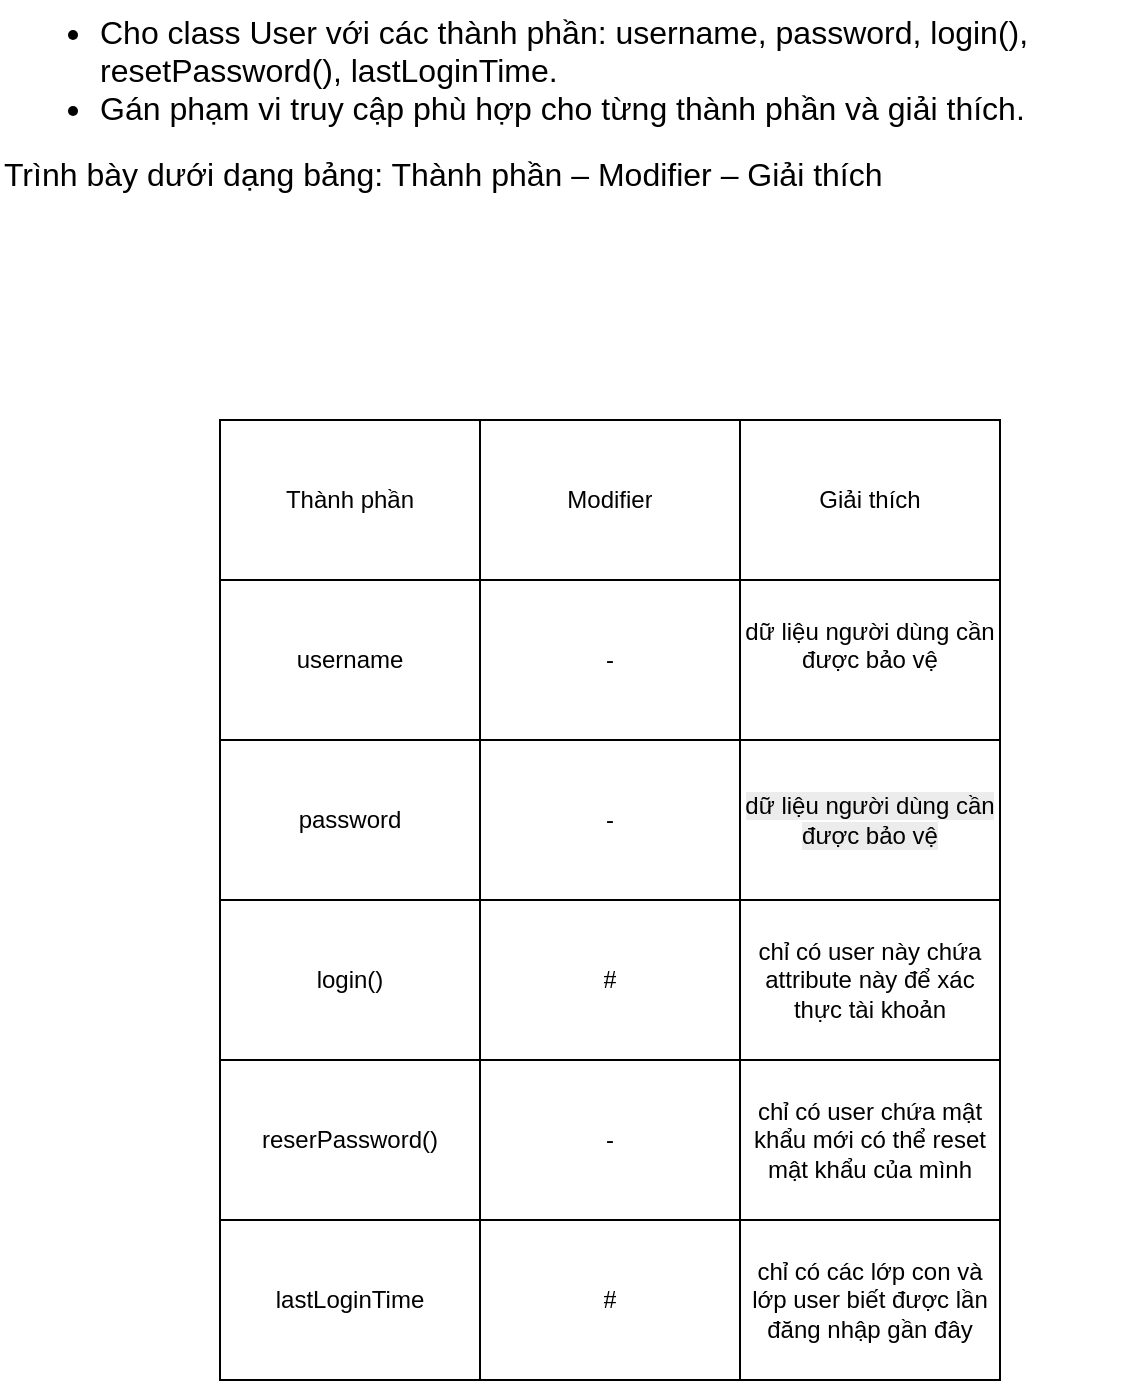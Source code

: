 <mxfile version="28.2.8">
  <diagram name="Page-1" id="PuQSqwo9ioano2wDWzA1">
    <mxGraphModel dx="1216" dy="905" grid="1" gridSize="10" guides="1" tooltips="1" connect="1" arrows="1" fold="1" page="1" pageScale="1" pageWidth="850" pageHeight="1100" math="0" shadow="0">
      <root>
        <mxCell id="0" />
        <mxCell id="1" parent="0" />
        <mxCell id="85555P5QSrol6RgUpmjN-1" value="&lt;ul style=&quot;box-sizing: border-box; margin: 0px; padding: 0px 0px 0px 2rem; list-style: circle; color: rgb(33, 37, 41); font-family: SFProDisplay; font-size: 16px; font-style: normal; font-variant-ligatures: normal; font-variant-caps: normal; font-weight: 400; letter-spacing: normal; orphans: 2; text-align: start; text-indent: 0px; text-transform: none; widows: 2; word-spacing: 0px; -webkit-text-stroke-width: 0px; white-space: normal; background-color: rgb(255, 255, 255); text-decoration-thickness: initial; text-decoration-style: initial; text-decoration-color: initial; padding-inline-start: 48px;&quot;&gt;&lt;li dir=&quot;ltr&quot; aria-level=&quot;1&quot; style=&quot;box-sizing: border-box; margin: 0px; padding: 0px; background-color: transparent; color: rgb(0, 0, 0); font-family: Arial, sans-serif; font-size: 12pt; font-style: normal; font-variant: normal; font-weight: 400; list-style-type: disc; text-decoration: none; vertical-align: baseline; white-space: pre;&quot;&gt;&lt;span style=&quot;box-sizing: border-box; margin: 0px; padding: 0px; background-color: transparent; color: rgb(0, 0, 0); font-family: Arial, sans-serif; font-size: 12pt;&quot;&gt;&lt;span style=&quot;box-sizing: border-box; margin: 0px; padding: 0px; font-style: normal; font-variant: normal; font-weight: 400; text-decoration: none; vertical-align: baseline; white-space: pre-wrap;&quot;&gt;Cho class User với các thành phần: username, password, login(), resetPassword(), lastLoginTime.&lt;/span&gt;&lt;/span&gt;&lt;/li&gt;&lt;li dir=&quot;ltr&quot; aria-level=&quot;1&quot; style=&quot;box-sizing: border-box; margin: 0px; padding: 0px; background-color: transparent; color: rgb(0, 0, 0); font-family: Arial, sans-serif; font-size: 12pt; font-style: normal; font-variant: normal; font-weight: 400; list-style-type: disc; text-decoration: none; vertical-align: baseline; white-space: pre;&quot;&gt;&lt;span style=&quot;box-sizing: border-box; margin: 0px; padding: 0px; background-color: transparent; color: rgb(0, 0, 0); font-family: Arial, sans-serif; font-size: 12pt;&quot;&gt;&lt;span style=&quot;box-sizing: border-box; margin: 0px; padding: 0px; font-style: normal; font-variant: normal; font-weight: 400; text-decoration: none; vertical-align: baseline; white-space: pre-wrap;&quot;&gt;Gán phạm vi truy cập phù hợp cho từng thành phần và giải thích.&lt;/span&gt;&lt;/span&gt;&lt;/li&gt;&lt;/ul&gt;&lt;p dir=&quot;ltr&quot; style=&quot;box-sizing: border-box; margin: 6pt 0px; padding: 0px; color: rgb(0, 0, 0); font-family: SFProDisplay; font-size: 16px; font-style: normal; font-variant-ligatures: normal; font-variant-caps: normal; font-weight: 400; letter-spacing: normal; orphans: 2; text-align: start; text-indent: 0px; text-transform: none; widows: 2; word-spacing: 0px; -webkit-text-stroke-width: 0px; white-space: normal; background-color: rgb(255, 255, 255); text-decoration-thickness: initial; text-decoration-style: initial; text-decoration-color: initial; line-height: 1.8;&quot;&gt;&lt;span style=&quot;box-sizing: border-box; margin: 0px; padding: 0px; background-color: transparent; color: rgb(0, 0, 0); font-family: Arial, sans-serif; font-size: 12pt;&quot;&gt;&lt;span style=&quot;box-sizing: border-box; margin: 0px; padding: 0px; font-style: normal; font-variant: normal; font-weight: 400; text-decoration: none; vertical-align: baseline; white-space: pre-wrap;&quot;&gt;Trình bày dưới dạng bảng: Thành phần – Modifier – Giải thích&lt;/span&gt;&lt;/span&gt;&lt;/p&gt;" style="text;whiteSpace=wrap;html=1;" vertex="1" parent="1">
          <mxGeometry x="80" y="40" width="560" height="130" as="geometry" />
        </mxCell>
        <mxCell id="85555P5QSrol6RgUpmjN-2" value="" style="shape=table;startSize=0;container=1;collapsible=0;childLayout=tableLayout;" vertex="1" parent="1">
          <mxGeometry x="190" y="250" width="390" height="480" as="geometry" />
        </mxCell>
        <mxCell id="85555P5QSrol6RgUpmjN-3" value="" style="shape=tableRow;horizontal=0;startSize=0;swimlaneHead=0;swimlaneBody=0;strokeColor=inherit;top=0;left=0;bottom=0;right=0;collapsible=0;dropTarget=0;fillColor=none;points=[[0,0.5],[1,0.5]];portConstraint=eastwest;" vertex="1" parent="85555P5QSrol6RgUpmjN-2">
          <mxGeometry width="390" height="80" as="geometry" />
        </mxCell>
        <mxCell id="85555P5QSrol6RgUpmjN-4" value="Thành phần" style="shape=partialRectangle;html=1;whiteSpace=wrap;connectable=0;strokeColor=inherit;overflow=hidden;fillColor=none;top=0;left=0;bottom=0;right=0;pointerEvents=1;" vertex="1" parent="85555P5QSrol6RgUpmjN-3">
          <mxGeometry width="130" height="80" as="geometry">
            <mxRectangle width="130" height="80" as="alternateBounds" />
          </mxGeometry>
        </mxCell>
        <mxCell id="85555P5QSrol6RgUpmjN-5" value="Modifier" style="shape=partialRectangle;html=1;whiteSpace=wrap;connectable=0;strokeColor=inherit;overflow=hidden;fillColor=none;top=0;left=0;bottom=0;right=0;pointerEvents=1;" vertex="1" parent="85555P5QSrol6RgUpmjN-3">
          <mxGeometry x="130" width="130" height="80" as="geometry">
            <mxRectangle width="130" height="80" as="alternateBounds" />
          </mxGeometry>
        </mxCell>
        <mxCell id="85555P5QSrol6RgUpmjN-6" value="Giải thích" style="shape=partialRectangle;html=1;whiteSpace=wrap;connectable=0;strokeColor=inherit;overflow=hidden;fillColor=none;top=0;left=0;bottom=0;right=0;pointerEvents=1;" vertex="1" parent="85555P5QSrol6RgUpmjN-3">
          <mxGeometry x="260" width="130" height="80" as="geometry">
            <mxRectangle width="130" height="80" as="alternateBounds" />
          </mxGeometry>
        </mxCell>
        <mxCell id="85555P5QSrol6RgUpmjN-7" value="" style="shape=tableRow;horizontal=0;startSize=0;swimlaneHead=0;swimlaneBody=0;strokeColor=inherit;top=0;left=0;bottom=0;right=0;collapsible=0;dropTarget=0;fillColor=none;points=[[0,0.5],[1,0.5]];portConstraint=eastwest;" vertex="1" parent="85555P5QSrol6RgUpmjN-2">
          <mxGeometry y="80" width="390" height="80" as="geometry" />
        </mxCell>
        <mxCell id="85555P5QSrol6RgUpmjN-8" value="username" style="shape=partialRectangle;html=1;whiteSpace=wrap;connectable=0;strokeColor=inherit;overflow=hidden;fillColor=none;top=0;left=0;bottom=0;right=0;pointerEvents=1;" vertex="1" parent="85555P5QSrol6RgUpmjN-7">
          <mxGeometry width="130" height="80" as="geometry">
            <mxRectangle width="130" height="80" as="alternateBounds" />
          </mxGeometry>
        </mxCell>
        <mxCell id="85555P5QSrol6RgUpmjN-9" value="-" style="shape=partialRectangle;html=1;whiteSpace=wrap;connectable=0;strokeColor=inherit;overflow=hidden;fillColor=none;top=0;left=0;bottom=0;right=0;pointerEvents=1;" vertex="1" parent="85555P5QSrol6RgUpmjN-7">
          <mxGeometry x="130" width="130" height="80" as="geometry">
            <mxRectangle width="130" height="80" as="alternateBounds" />
          </mxGeometry>
        </mxCell>
        <mxCell id="85555P5QSrol6RgUpmjN-10" value="dữ liệu người dùng cần được bảo vệ&lt;div&gt;&lt;br&gt;&lt;/div&gt;" style="shape=partialRectangle;html=1;whiteSpace=wrap;connectable=0;strokeColor=inherit;overflow=hidden;fillColor=none;top=0;left=0;bottom=0;right=0;pointerEvents=1;" vertex="1" parent="85555P5QSrol6RgUpmjN-7">
          <mxGeometry x="260" width="130" height="80" as="geometry">
            <mxRectangle width="130" height="80" as="alternateBounds" />
          </mxGeometry>
        </mxCell>
        <mxCell id="85555P5QSrol6RgUpmjN-11" value="" style="shape=tableRow;horizontal=0;startSize=0;swimlaneHead=0;swimlaneBody=0;strokeColor=inherit;top=0;left=0;bottom=0;right=0;collapsible=0;dropTarget=0;fillColor=none;points=[[0,0.5],[1,0.5]];portConstraint=eastwest;" vertex="1" parent="85555P5QSrol6RgUpmjN-2">
          <mxGeometry y="160" width="390" height="80" as="geometry" />
        </mxCell>
        <mxCell id="85555P5QSrol6RgUpmjN-12" value="password" style="shape=partialRectangle;html=1;whiteSpace=wrap;connectable=0;strokeColor=inherit;overflow=hidden;fillColor=none;top=0;left=0;bottom=0;right=0;pointerEvents=1;" vertex="1" parent="85555P5QSrol6RgUpmjN-11">
          <mxGeometry width="130" height="80" as="geometry">
            <mxRectangle width="130" height="80" as="alternateBounds" />
          </mxGeometry>
        </mxCell>
        <mxCell id="85555P5QSrol6RgUpmjN-13" value="-" style="shape=partialRectangle;html=1;whiteSpace=wrap;connectable=0;strokeColor=inherit;overflow=hidden;fillColor=none;top=0;left=0;bottom=0;right=0;pointerEvents=1;" vertex="1" parent="85555P5QSrol6RgUpmjN-11">
          <mxGeometry x="130" width="130" height="80" as="geometry">
            <mxRectangle width="130" height="80" as="alternateBounds" />
          </mxGeometry>
        </mxCell>
        <mxCell id="85555P5QSrol6RgUpmjN-14" value="&lt;meta charset=&quot;utf-8&quot;&gt;&lt;span style=&quot;color: rgb(0, 0, 0); font-family: Helvetica; font-size: 12px; font-style: normal; font-variant-ligatures: normal; font-variant-caps: normal; font-weight: 400; letter-spacing: normal; orphans: 2; text-align: center; text-indent: 0px; text-transform: none; widows: 2; word-spacing: 0px; -webkit-text-stroke-width: 0px; white-space: normal; background-color: rgb(236, 236, 236); text-decoration-thickness: initial; text-decoration-style: initial; text-decoration-color: initial; display: inline !important; float: none;&quot;&gt;dữ liệu người dùng cần được bảo vệ&lt;/span&gt;" style="shape=partialRectangle;html=1;whiteSpace=wrap;connectable=0;strokeColor=inherit;overflow=hidden;fillColor=none;top=0;left=0;bottom=0;right=0;pointerEvents=1;" vertex="1" parent="85555P5QSrol6RgUpmjN-11">
          <mxGeometry x="260" width="130" height="80" as="geometry">
            <mxRectangle width="130" height="80" as="alternateBounds" />
          </mxGeometry>
        </mxCell>
        <mxCell id="85555P5QSrol6RgUpmjN-15" value="" style="shape=tableRow;horizontal=0;startSize=0;swimlaneHead=0;swimlaneBody=0;strokeColor=inherit;top=0;left=0;bottom=0;right=0;collapsible=0;dropTarget=0;fillColor=none;points=[[0,0.5],[1,0.5]];portConstraint=eastwest;" vertex="1" parent="85555P5QSrol6RgUpmjN-2">
          <mxGeometry y="240" width="390" height="80" as="geometry" />
        </mxCell>
        <mxCell id="85555P5QSrol6RgUpmjN-16" value="login()" style="shape=partialRectangle;html=1;whiteSpace=wrap;connectable=0;strokeColor=inherit;overflow=hidden;fillColor=none;top=0;left=0;bottom=0;right=0;pointerEvents=1;" vertex="1" parent="85555P5QSrol6RgUpmjN-15">
          <mxGeometry width="130" height="80" as="geometry">
            <mxRectangle width="130" height="80" as="alternateBounds" />
          </mxGeometry>
        </mxCell>
        <mxCell id="85555P5QSrol6RgUpmjN-17" value="#" style="shape=partialRectangle;html=1;whiteSpace=wrap;connectable=0;strokeColor=inherit;overflow=hidden;fillColor=none;top=0;left=0;bottom=0;right=0;pointerEvents=1;" vertex="1" parent="85555P5QSrol6RgUpmjN-15">
          <mxGeometry x="130" width="130" height="80" as="geometry">
            <mxRectangle width="130" height="80" as="alternateBounds" />
          </mxGeometry>
        </mxCell>
        <mxCell id="85555P5QSrol6RgUpmjN-18" value="chỉ có user này chứa attribute này để xác thực tài khoản" style="shape=partialRectangle;html=1;whiteSpace=wrap;connectable=0;strokeColor=inherit;overflow=hidden;fillColor=none;top=0;left=0;bottom=0;right=0;pointerEvents=1;" vertex="1" parent="85555P5QSrol6RgUpmjN-15">
          <mxGeometry x="260" width="130" height="80" as="geometry">
            <mxRectangle width="130" height="80" as="alternateBounds" />
          </mxGeometry>
        </mxCell>
        <mxCell id="85555P5QSrol6RgUpmjN-19" value="" style="shape=tableRow;horizontal=0;startSize=0;swimlaneHead=0;swimlaneBody=0;strokeColor=inherit;top=0;left=0;bottom=0;right=0;collapsible=0;dropTarget=0;fillColor=none;points=[[0,0.5],[1,0.5]];portConstraint=eastwest;" vertex="1" parent="85555P5QSrol6RgUpmjN-2">
          <mxGeometry y="320" width="390" height="80" as="geometry" />
        </mxCell>
        <mxCell id="85555P5QSrol6RgUpmjN-20" value="reserPassword()" style="shape=partialRectangle;html=1;whiteSpace=wrap;connectable=0;strokeColor=inherit;overflow=hidden;fillColor=none;top=0;left=0;bottom=0;right=0;pointerEvents=1;" vertex="1" parent="85555P5QSrol6RgUpmjN-19">
          <mxGeometry width="130" height="80" as="geometry">
            <mxRectangle width="130" height="80" as="alternateBounds" />
          </mxGeometry>
        </mxCell>
        <mxCell id="85555P5QSrol6RgUpmjN-21" value="-" style="shape=partialRectangle;html=1;whiteSpace=wrap;connectable=0;strokeColor=inherit;overflow=hidden;fillColor=none;top=0;left=0;bottom=0;right=0;pointerEvents=1;" vertex="1" parent="85555P5QSrol6RgUpmjN-19">
          <mxGeometry x="130" width="130" height="80" as="geometry">
            <mxRectangle width="130" height="80" as="alternateBounds" />
          </mxGeometry>
        </mxCell>
        <mxCell id="85555P5QSrol6RgUpmjN-22" value="chỉ có user chứa mật khẩu mới có thể reset mật khẩu của mình" style="shape=partialRectangle;html=1;whiteSpace=wrap;connectable=0;strokeColor=inherit;overflow=hidden;fillColor=none;top=0;left=0;bottom=0;right=0;pointerEvents=1;" vertex="1" parent="85555P5QSrol6RgUpmjN-19">
          <mxGeometry x="260" width="130" height="80" as="geometry">
            <mxRectangle width="130" height="80" as="alternateBounds" />
          </mxGeometry>
        </mxCell>
        <mxCell id="85555P5QSrol6RgUpmjN-23" value="" style="shape=tableRow;horizontal=0;startSize=0;swimlaneHead=0;swimlaneBody=0;strokeColor=inherit;top=0;left=0;bottom=0;right=0;collapsible=0;dropTarget=0;fillColor=none;points=[[0,0.5],[1,0.5]];portConstraint=eastwest;" vertex="1" parent="85555P5QSrol6RgUpmjN-2">
          <mxGeometry y="400" width="390" height="80" as="geometry" />
        </mxCell>
        <mxCell id="85555P5QSrol6RgUpmjN-24" value="lastLoginTime" style="shape=partialRectangle;html=1;whiteSpace=wrap;connectable=0;strokeColor=inherit;overflow=hidden;fillColor=none;top=0;left=0;bottom=0;right=0;pointerEvents=1;" vertex="1" parent="85555P5QSrol6RgUpmjN-23">
          <mxGeometry width="130" height="80" as="geometry">
            <mxRectangle width="130" height="80" as="alternateBounds" />
          </mxGeometry>
        </mxCell>
        <mxCell id="85555P5QSrol6RgUpmjN-25" value="#" style="shape=partialRectangle;html=1;whiteSpace=wrap;connectable=0;strokeColor=inherit;overflow=hidden;fillColor=none;top=0;left=0;bottom=0;right=0;pointerEvents=1;" vertex="1" parent="85555P5QSrol6RgUpmjN-23">
          <mxGeometry x="130" width="130" height="80" as="geometry">
            <mxRectangle width="130" height="80" as="alternateBounds" />
          </mxGeometry>
        </mxCell>
        <mxCell id="85555P5QSrol6RgUpmjN-26" value="chỉ có các lớp con và lớp user biết được lần đăng nhập gần đây" style="shape=partialRectangle;html=1;whiteSpace=wrap;connectable=0;strokeColor=inherit;overflow=hidden;fillColor=none;top=0;left=0;bottom=0;right=0;pointerEvents=1;" vertex="1" parent="85555P5QSrol6RgUpmjN-23">
          <mxGeometry x="260" width="130" height="80" as="geometry">
            <mxRectangle width="130" height="80" as="alternateBounds" />
          </mxGeometry>
        </mxCell>
      </root>
    </mxGraphModel>
  </diagram>
</mxfile>
